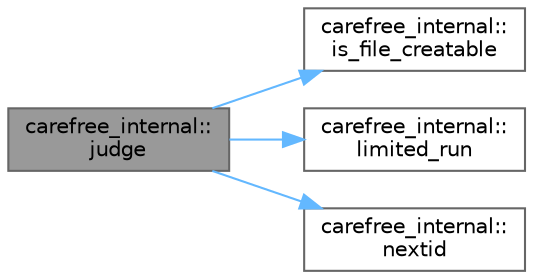 digraph "carefree_internal::judge"
{
 // LATEX_PDF_SIZE
  bgcolor="transparent";
  edge [fontname=Helvetica,fontsize=10,labelfontname=Helvetica,labelfontsize=10];
  node [fontname=Helvetica,fontsize=10,shape=box,height=0.2,width=0.4];
  rankdir="LR";
  Node1 [id="Node000001",label="carefree_internal::\ljudge",height=0.2,width=0.4,color="gray40", fillcolor="grey60", style="filled", fontcolor="black",tooltip=" "];
  Node1 -> Node2 [id="edge1_Node000001_Node000002",color="steelblue1",style="solid",tooltip=" "];
  Node2 [id="Node000002",label="carefree_internal::\lis_file_creatable",height=0.2,width=0.4,color="grey40", fillcolor="white", style="filled",URL="$namespacecarefree__internal.html#a312c38bc7c04c4e15cc4c9537df362cd",tooltip=" "];
  Node1 -> Node3 [id="edge2_Node000001_Node000003",color="steelblue1",style="solid",tooltip=" "];
  Node3 [id="Node000003",label="carefree_internal::\llimited_run",height=0.2,width=0.4,color="grey40", fillcolor="white", style="filled",URL="$namespacecarefree__internal.html#afcbd0ede3652a0ff10242315e0f913bc",tooltip=" "];
  Node1 -> Node4 [id="edge3_Node000001_Node000004",color="steelblue1",style="solid",tooltip=" "];
  Node4 [id="Node000004",label="carefree_internal::\lnextid",height=0.2,width=0.4,color="grey40", fillcolor="white", style="filled",URL="$namespacecarefree__internal.html#a1d8b45b17bc177784290badeb74b9849",tooltip=" "];
}

